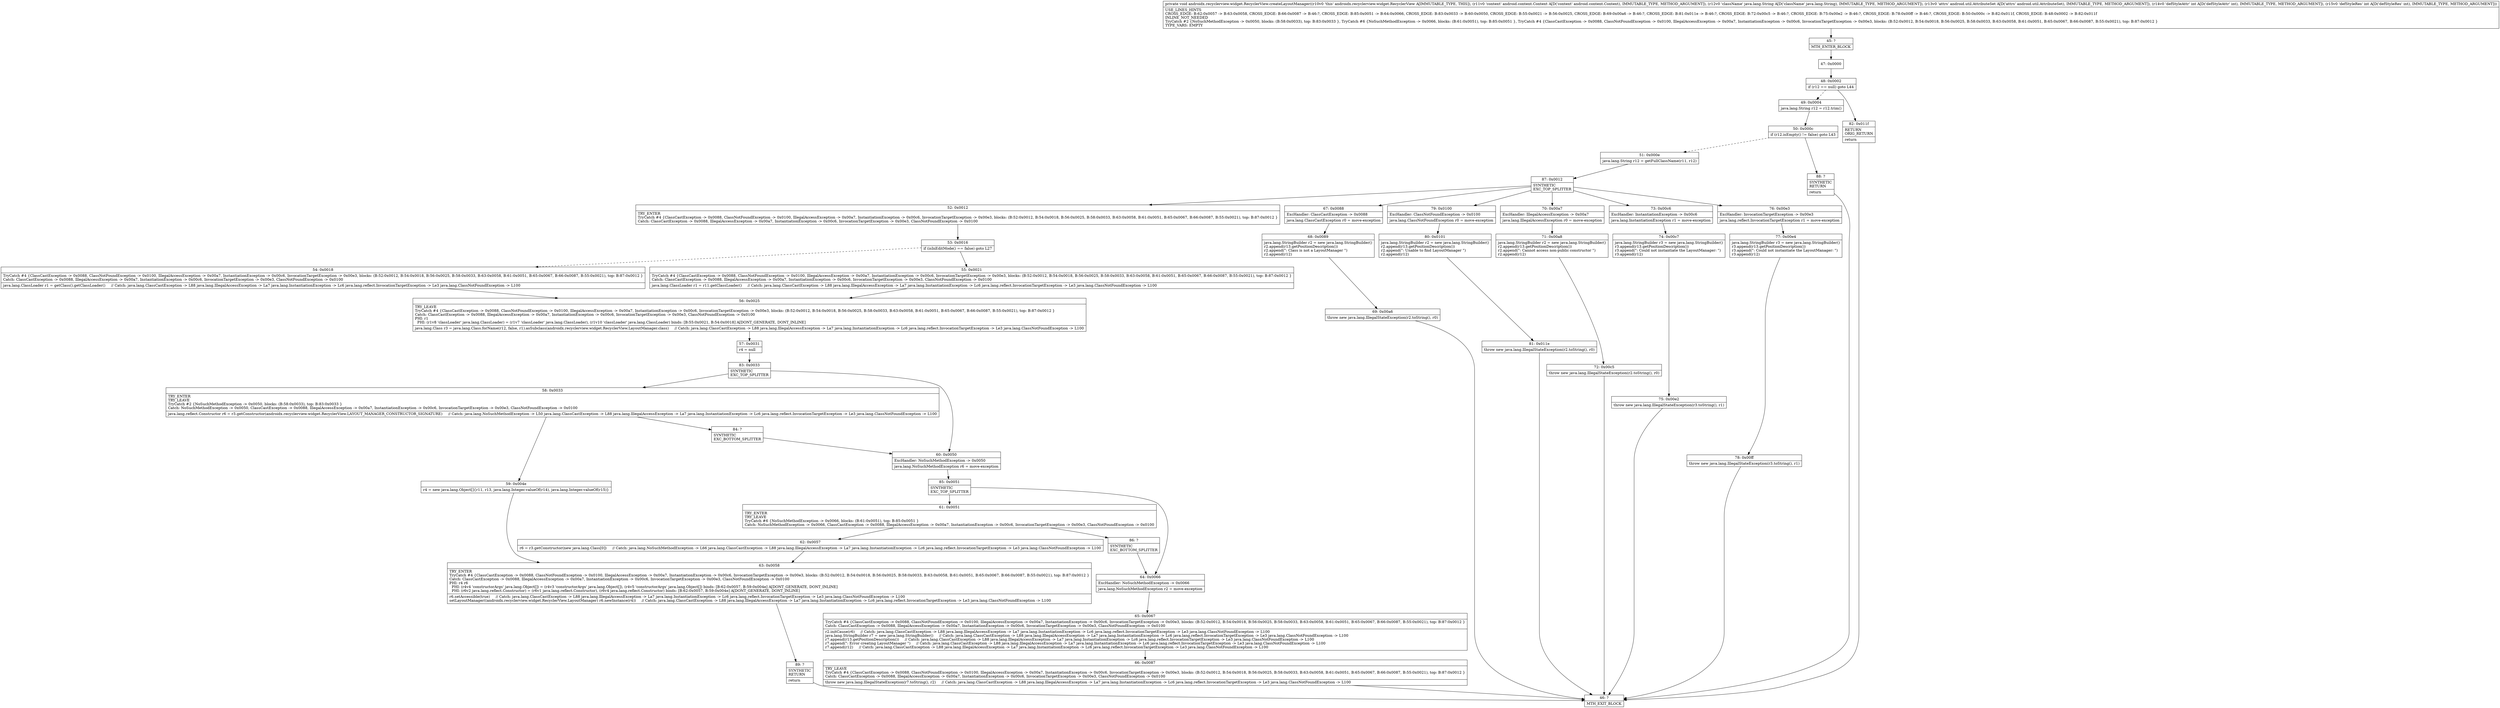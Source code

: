 digraph "CFG forandroidx.recyclerview.widget.RecyclerView.createLayoutManager(Landroid\/content\/Context;Ljava\/lang\/String;Landroid\/util\/AttributeSet;II)V" {
Node_45 [shape=record,label="{45\:\ ?|MTH_ENTER_BLOCK\l}"];
Node_47 [shape=record,label="{47\:\ 0x0000}"];
Node_48 [shape=record,label="{48\:\ 0x0002|if (r12 == null) goto L44\l}"];
Node_49 [shape=record,label="{49\:\ 0x0004|java.lang.String r12 = r12.trim()\l}"];
Node_50 [shape=record,label="{50\:\ 0x000c|if (r12.isEmpty() != false) goto L43\l}"];
Node_51 [shape=record,label="{51\:\ 0x000e|java.lang.String r12 = getFullClassName(r11, r12)\l}"];
Node_87 [shape=record,label="{87\:\ 0x0012|SYNTHETIC\lEXC_TOP_SPLITTER\l}"];
Node_52 [shape=record,label="{52\:\ 0x0012|TRY_ENTER\lTryCatch #4 \{ClassCastException \-\> 0x0088, ClassNotFoundException \-\> 0x0100, IllegalAccessException \-\> 0x00a7, InstantiationException \-\> 0x00c6, InvocationTargetException \-\> 0x00e3, blocks: (B:52:0x0012, B:54:0x0018, B:56:0x0025, B:58:0x0033, B:63:0x0058, B:61:0x0051, B:65:0x0067, B:66:0x0087, B:55:0x0021), top: B:87:0x0012 \}\lCatch: ClassCastException \-\> 0x0088, IllegalAccessException \-\> 0x00a7, InstantiationException \-\> 0x00c6, InvocationTargetException \-\> 0x00e3, ClassNotFoundException \-\> 0x0100\l}"];
Node_53 [shape=record,label="{53\:\ 0x0016|if (isInEditMode() == false) goto L27\l}"];
Node_54 [shape=record,label="{54\:\ 0x0018|TryCatch #4 \{ClassCastException \-\> 0x0088, ClassNotFoundException \-\> 0x0100, IllegalAccessException \-\> 0x00a7, InstantiationException \-\> 0x00c6, InvocationTargetException \-\> 0x00e3, blocks: (B:52:0x0012, B:54:0x0018, B:56:0x0025, B:58:0x0033, B:63:0x0058, B:61:0x0051, B:65:0x0067, B:66:0x0087, B:55:0x0021), top: B:87:0x0012 \}\lCatch: ClassCastException \-\> 0x0088, IllegalAccessException \-\> 0x00a7, InstantiationException \-\> 0x00c6, InvocationTargetException \-\> 0x00e3, ClassNotFoundException \-\> 0x0100\l|java.lang.ClassLoader r1 = getClass().getClassLoader()     \/\/ Catch: java.lang.ClassCastException \-\> L88 java.lang.IllegalAccessException \-\> La7 java.lang.InstantiationException \-\> Lc6 java.lang.reflect.InvocationTargetException \-\> Le3 java.lang.ClassNotFoundException \-\> L100\l}"];
Node_56 [shape=record,label="{56\:\ 0x0025|TRY_LEAVE\lTryCatch #4 \{ClassCastException \-\> 0x0088, ClassNotFoundException \-\> 0x0100, IllegalAccessException \-\> 0x00a7, InstantiationException \-\> 0x00c6, InvocationTargetException \-\> 0x00e3, blocks: (B:52:0x0012, B:54:0x0018, B:56:0x0025, B:58:0x0033, B:63:0x0058, B:61:0x0051, B:65:0x0067, B:66:0x0087, B:55:0x0021), top: B:87:0x0012 \}\lCatch: ClassCastException \-\> 0x0088, IllegalAccessException \-\> 0x00a7, InstantiationException \-\> 0x00c6, InvocationTargetException \-\> 0x00e3, ClassNotFoundException \-\> 0x0100\lPHI: r1 \l  PHI: (r1v8 'classLoader' java.lang.ClassLoader) = (r1v7 'classLoader' java.lang.ClassLoader), (r1v10 'classLoader' java.lang.ClassLoader) binds: [B:55:0x0021, B:54:0x0018] A[DONT_GENERATE, DONT_INLINE]\l|java.lang.Class r3 = java.lang.Class.forName(r12, false, r1).asSubclass(androidx.recyclerview.widget.RecyclerView.LayoutManager.class)     \/\/ Catch: java.lang.ClassCastException \-\> L88 java.lang.IllegalAccessException \-\> La7 java.lang.InstantiationException \-\> Lc6 java.lang.reflect.InvocationTargetException \-\> Le3 java.lang.ClassNotFoundException \-\> L100\l}"];
Node_57 [shape=record,label="{57\:\ 0x0031|r4 = null\l}"];
Node_83 [shape=record,label="{83\:\ 0x0033|SYNTHETIC\lEXC_TOP_SPLITTER\l}"];
Node_58 [shape=record,label="{58\:\ 0x0033|TRY_ENTER\lTRY_LEAVE\lTryCatch #2 \{NoSuchMethodException \-\> 0x0050, blocks: (B:58:0x0033), top: B:83:0x0033 \}\lCatch: NoSuchMethodException \-\> 0x0050, ClassCastException \-\> 0x0088, IllegalAccessException \-\> 0x00a7, InstantiationException \-\> 0x00c6, InvocationTargetException \-\> 0x00e3, ClassNotFoundException \-\> 0x0100\l|java.lang.reflect.Constructor r6 = r3.getConstructor(androidx.recyclerview.widget.RecyclerView.LAYOUT_MANAGER_CONSTRUCTOR_SIGNATURE)     \/\/ Catch: java.lang.NoSuchMethodException \-\> L50 java.lang.ClassCastException \-\> L88 java.lang.IllegalAccessException \-\> La7 java.lang.InstantiationException \-\> Lc6 java.lang.reflect.InvocationTargetException \-\> Le3 java.lang.ClassNotFoundException \-\> L100\l}"];
Node_59 [shape=record,label="{59\:\ 0x004e|r4 = new java.lang.Object[]\{r11, r13, java.lang.Integer.valueOf(r14), java.lang.Integer.valueOf(r15)\}\l}"];
Node_63 [shape=record,label="{63\:\ 0x0058|TRY_ENTER\lTryCatch #4 \{ClassCastException \-\> 0x0088, ClassNotFoundException \-\> 0x0100, IllegalAccessException \-\> 0x00a7, InstantiationException \-\> 0x00c6, InvocationTargetException \-\> 0x00e3, blocks: (B:52:0x0012, B:54:0x0018, B:56:0x0025, B:58:0x0033, B:63:0x0058, B:61:0x0051, B:65:0x0067, B:66:0x0087, B:55:0x0021), top: B:87:0x0012 \}\lCatch: ClassCastException \-\> 0x0088, IllegalAccessException \-\> 0x00a7, InstantiationException \-\> 0x00c6, InvocationTargetException \-\> 0x00e3, ClassNotFoundException \-\> 0x0100\lPHI: r4 r6 \l  PHI: (r4v4 'constructorArgs' java.lang.Object[]) = (r4v3 'constructorArgs' java.lang.Object[]), (r4v5 'constructorArgs' java.lang.Object[]) binds: [B:62:0x0057, B:59:0x004e] A[DONT_GENERATE, DONT_INLINE]\l  PHI: (r6v2 java.lang.reflect.Constructor) = (r6v1 java.lang.reflect.Constructor), (r6v4 java.lang.reflect.Constructor) binds: [B:62:0x0057, B:59:0x004e] A[DONT_GENERATE, DONT_INLINE]\l|r6.setAccessible(true)     \/\/ Catch: java.lang.ClassCastException \-\> L88 java.lang.IllegalAccessException \-\> La7 java.lang.InstantiationException \-\> Lc6 java.lang.reflect.InvocationTargetException \-\> Le3 java.lang.ClassNotFoundException \-\> L100\lsetLayoutManager((androidx.recyclerview.widget.RecyclerView.LayoutManager) r6.newInstance(r4))     \/\/ Catch: java.lang.ClassCastException \-\> L88 java.lang.IllegalAccessException \-\> La7 java.lang.InstantiationException \-\> Lc6 java.lang.reflect.InvocationTargetException \-\> Le3 java.lang.ClassNotFoundException \-\> L100\l}"];
Node_89 [shape=record,label="{89\:\ ?|SYNTHETIC\lRETURN\l|return\l}"];
Node_46 [shape=record,label="{46\:\ ?|MTH_EXIT_BLOCK\l}"];
Node_84 [shape=record,label="{84\:\ ?|SYNTHETIC\lEXC_BOTTOM_SPLITTER\l}"];
Node_60 [shape=record,label="{60\:\ 0x0050|ExcHandler: NoSuchMethodException \-\> 0x0050\l|java.lang.NoSuchMethodException r6 = move\-exception\l}"];
Node_85 [shape=record,label="{85\:\ 0x0051|SYNTHETIC\lEXC_TOP_SPLITTER\l}"];
Node_61 [shape=record,label="{61\:\ 0x0051|TRY_ENTER\lTRY_LEAVE\lTryCatch #6 \{NoSuchMethodException \-\> 0x0066, blocks: (B:61:0x0051), top: B:85:0x0051 \}\lCatch: NoSuchMethodException \-\> 0x0066, ClassCastException \-\> 0x0088, IllegalAccessException \-\> 0x00a7, InstantiationException \-\> 0x00c6, InvocationTargetException \-\> 0x00e3, ClassNotFoundException \-\> 0x0100\l}"];
Node_62 [shape=record,label="{62\:\ 0x0057|r6 = r3.getConstructor(new java.lang.Class[0])     \/\/ Catch: java.lang.NoSuchMethodException \-\> L66 java.lang.ClassCastException \-\> L88 java.lang.IllegalAccessException \-\> La7 java.lang.InstantiationException \-\> Lc6 java.lang.reflect.InvocationTargetException \-\> Le3 java.lang.ClassNotFoundException \-\> L100\l}"];
Node_86 [shape=record,label="{86\:\ ?|SYNTHETIC\lEXC_BOTTOM_SPLITTER\l}"];
Node_64 [shape=record,label="{64\:\ 0x0066|ExcHandler: NoSuchMethodException \-\> 0x0066\l|java.lang.NoSuchMethodException r2 = move\-exception\l}"];
Node_65 [shape=record,label="{65\:\ 0x0067|TryCatch #4 \{ClassCastException \-\> 0x0088, ClassNotFoundException \-\> 0x0100, IllegalAccessException \-\> 0x00a7, InstantiationException \-\> 0x00c6, InvocationTargetException \-\> 0x00e3, blocks: (B:52:0x0012, B:54:0x0018, B:56:0x0025, B:58:0x0033, B:63:0x0058, B:61:0x0051, B:65:0x0067, B:66:0x0087, B:55:0x0021), top: B:87:0x0012 \}\lCatch: ClassCastException \-\> 0x0088, IllegalAccessException \-\> 0x00a7, InstantiationException \-\> 0x00c6, InvocationTargetException \-\> 0x00e3, ClassNotFoundException \-\> 0x0100\l|r2.initCause(r6)     \/\/ Catch: java.lang.ClassCastException \-\> L88 java.lang.IllegalAccessException \-\> La7 java.lang.InstantiationException \-\> Lc6 java.lang.reflect.InvocationTargetException \-\> Le3 java.lang.ClassNotFoundException \-\> L100\ljava.lang.StringBuilder r7 = new java.lang.StringBuilder()     \/\/ Catch: java.lang.ClassCastException \-\> L88 java.lang.IllegalAccessException \-\> La7 java.lang.InstantiationException \-\> Lc6 java.lang.reflect.InvocationTargetException \-\> Le3 java.lang.ClassNotFoundException \-\> L100\lr7.append(r13.getPositionDescription())     \/\/ Catch: java.lang.ClassCastException \-\> L88 java.lang.IllegalAccessException \-\> La7 java.lang.InstantiationException \-\> Lc6 java.lang.reflect.InvocationTargetException \-\> Le3 java.lang.ClassNotFoundException \-\> L100\lr7.append(\": Error creating LayoutManager \")     \/\/ Catch: java.lang.ClassCastException \-\> L88 java.lang.IllegalAccessException \-\> La7 java.lang.InstantiationException \-\> Lc6 java.lang.reflect.InvocationTargetException \-\> Le3 java.lang.ClassNotFoundException \-\> L100\lr7.append(r12)     \/\/ Catch: java.lang.ClassCastException \-\> L88 java.lang.IllegalAccessException \-\> La7 java.lang.InstantiationException \-\> Lc6 java.lang.reflect.InvocationTargetException \-\> Le3 java.lang.ClassNotFoundException \-\> L100\l}"];
Node_66 [shape=record,label="{66\:\ 0x0087|TRY_LEAVE\lTryCatch #4 \{ClassCastException \-\> 0x0088, ClassNotFoundException \-\> 0x0100, IllegalAccessException \-\> 0x00a7, InstantiationException \-\> 0x00c6, InvocationTargetException \-\> 0x00e3, blocks: (B:52:0x0012, B:54:0x0018, B:56:0x0025, B:58:0x0033, B:63:0x0058, B:61:0x0051, B:65:0x0067, B:66:0x0087, B:55:0x0021), top: B:87:0x0012 \}\lCatch: ClassCastException \-\> 0x0088, IllegalAccessException \-\> 0x00a7, InstantiationException \-\> 0x00c6, InvocationTargetException \-\> 0x00e3, ClassNotFoundException \-\> 0x0100\l|throw new java.lang.IllegalStateException(r7.toString(), r2)     \/\/ Catch: java.lang.ClassCastException \-\> L88 java.lang.IllegalAccessException \-\> La7 java.lang.InstantiationException \-\> Lc6 java.lang.reflect.InvocationTargetException \-\> Le3 java.lang.ClassNotFoundException \-\> L100\l}"];
Node_55 [shape=record,label="{55\:\ 0x0021|TryCatch #4 \{ClassCastException \-\> 0x0088, ClassNotFoundException \-\> 0x0100, IllegalAccessException \-\> 0x00a7, InstantiationException \-\> 0x00c6, InvocationTargetException \-\> 0x00e3, blocks: (B:52:0x0012, B:54:0x0018, B:56:0x0025, B:58:0x0033, B:63:0x0058, B:61:0x0051, B:65:0x0067, B:66:0x0087, B:55:0x0021), top: B:87:0x0012 \}\lCatch: ClassCastException \-\> 0x0088, IllegalAccessException \-\> 0x00a7, InstantiationException \-\> 0x00c6, InvocationTargetException \-\> 0x00e3, ClassNotFoundException \-\> 0x0100\l|java.lang.ClassLoader r1 = r11.getClassLoader()     \/\/ Catch: java.lang.ClassCastException \-\> L88 java.lang.IllegalAccessException \-\> La7 java.lang.InstantiationException \-\> Lc6 java.lang.reflect.InvocationTargetException \-\> Le3 java.lang.ClassNotFoundException \-\> L100\l}"];
Node_67 [shape=record,label="{67\:\ 0x0088|ExcHandler: ClassCastException \-\> 0x0088\l|java.lang.ClassCastException r0 = move\-exception\l}"];
Node_68 [shape=record,label="{68\:\ 0x0089|java.lang.StringBuilder r2 = new java.lang.StringBuilder()\lr2.append(r13.getPositionDescription())\lr2.append(\": Class is not a LayoutManager \")\lr2.append(r12)\l}"];
Node_69 [shape=record,label="{69\:\ 0x00a6|throw new java.lang.IllegalStateException(r2.toString(), r0)\l}"];
Node_79 [shape=record,label="{79\:\ 0x0100|ExcHandler: ClassNotFoundException \-\> 0x0100\l|java.lang.ClassNotFoundException r0 = move\-exception\l}"];
Node_80 [shape=record,label="{80\:\ 0x0101|java.lang.StringBuilder r2 = new java.lang.StringBuilder()\lr2.append(r13.getPositionDescription())\lr2.append(\": Unable to find LayoutManager \")\lr2.append(r12)\l}"];
Node_81 [shape=record,label="{81\:\ 0x011e|throw new java.lang.IllegalStateException(r2.toString(), r0)\l}"];
Node_70 [shape=record,label="{70\:\ 0x00a7|ExcHandler: IllegalAccessException \-\> 0x00a7\l|java.lang.IllegalAccessException r0 = move\-exception\l}"];
Node_71 [shape=record,label="{71\:\ 0x00a8|java.lang.StringBuilder r2 = new java.lang.StringBuilder()\lr2.append(r13.getPositionDescription())\lr2.append(\": Cannot access non\-public constructor \")\lr2.append(r12)\l}"];
Node_72 [shape=record,label="{72\:\ 0x00c5|throw new java.lang.IllegalStateException(r2.toString(), r0)\l}"];
Node_73 [shape=record,label="{73\:\ 0x00c6|ExcHandler: InstantiationException \-\> 0x00c6\l|java.lang.InstantiationException r1 = move\-exception\l}"];
Node_74 [shape=record,label="{74\:\ 0x00c7|java.lang.StringBuilder r3 = new java.lang.StringBuilder()\lr3.append(r13.getPositionDescription())\lr3.append(\": Could not instantiate the LayoutManager: \")\lr3.append(r12)\l}"];
Node_75 [shape=record,label="{75\:\ 0x00e2|throw new java.lang.IllegalStateException(r3.toString(), r1)\l}"];
Node_76 [shape=record,label="{76\:\ 0x00e3|ExcHandler: InvocationTargetException \-\> 0x00e3\l|java.lang.reflect.InvocationTargetException r1 = move\-exception\l}"];
Node_77 [shape=record,label="{77\:\ 0x00e4|java.lang.StringBuilder r3 = new java.lang.StringBuilder()\lr3.append(r13.getPositionDescription())\lr3.append(\": Could not instantiate the LayoutManager: \")\lr3.append(r12)\l}"];
Node_78 [shape=record,label="{78\:\ 0x00ff|throw new java.lang.IllegalStateException(r3.toString(), r1)\l}"];
Node_88 [shape=record,label="{88\:\ ?|SYNTHETIC\lRETURN\l|return\l}"];
Node_82 [shape=record,label="{82\:\ 0x011f|RETURN\lORIG_RETURN\l|return\l}"];
MethodNode[shape=record,label="{private void androidx.recyclerview.widget.RecyclerView.createLayoutManager((r10v0 'this' androidx.recyclerview.widget.RecyclerView A[IMMUTABLE_TYPE, THIS]), (r11v0 'context' android.content.Context A[D('context' android.content.Context), IMMUTABLE_TYPE, METHOD_ARGUMENT]), (r12v0 'className' java.lang.String A[D('className' java.lang.String), IMMUTABLE_TYPE, METHOD_ARGUMENT]), (r13v0 'attrs' android.util.AttributeSet A[D('attrs' android.util.AttributeSet), IMMUTABLE_TYPE, METHOD_ARGUMENT]), (r14v0 'defStyleAttr' int A[D('defStyleAttr' int), IMMUTABLE_TYPE, METHOD_ARGUMENT]), (r15v0 'defStyleRes' int A[D('defStyleRes' int), IMMUTABLE_TYPE, METHOD_ARGUMENT]))  | USE_LINES_HINTS\lCROSS_EDGE: B:62:0x0057 \-\> B:63:0x0058, CROSS_EDGE: B:66:0x0087 \-\> B:46:?, CROSS_EDGE: B:85:0x0051 \-\> B:64:0x0066, CROSS_EDGE: B:83:0x0033 \-\> B:60:0x0050, CROSS_EDGE: B:55:0x0021 \-\> B:56:0x0025, CROSS_EDGE: B:69:0x00a6 \-\> B:46:?, CROSS_EDGE: B:81:0x011e \-\> B:46:?, CROSS_EDGE: B:72:0x00c5 \-\> B:46:?, CROSS_EDGE: B:75:0x00e2 \-\> B:46:?, CROSS_EDGE: B:78:0x00ff \-\> B:46:?, CROSS_EDGE: B:50:0x000c \-\> B:82:0x011f, CROSS_EDGE: B:48:0x0002 \-\> B:82:0x011f\lINLINE_NOT_NEEDED\lTryCatch #2 \{NoSuchMethodException \-\> 0x0050, blocks: (B:58:0x0033), top: B:83:0x0033 \}, TryCatch #6 \{NoSuchMethodException \-\> 0x0066, blocks: (B:61:0x0051), top: B:85:0x0051 \}, TryCatch #4 \{ClassCastException \-\> 0x0088, ClassNotFoundException \-\> 0x0100, IllegalAccessException \-\> 0x00a7, InstantiationException \-\> 0x00c6, InvocationTargetException \-\> 0x00e3, blocks: (B:52:0x0012, B:54:0x0018, B:56:0x0025, B:58:0x0033, B:63:0x0058, B:61:0x0051, B:65:0x0067, B:66:0x0087, B:55:0x0021), top: B:87:0x0012 \}\lTYPE_VARS: EMPTY\l}"];
MethodNode -> Node_45;Node_45 -> Node_47;
Node_47 -> Node_48;
Node_48 -> Node_49[style=dashed];
Node_48 -> Node_82;
Node_49 -> Node_50;
Node_50 -> Node_51[style=dashed];
Node_50 -> Node_88;
Node_51 -> Node_87;
Node_87 -> Node_52;
Node_87 -> Node_67;
Node_87 -> Node_79;
Node_87 -> Node_70;
Node_87 -> Node_73;
Node_87 -> Node_76;
Node_52 -> Node_53;
Node_53 -> Node_54[style=dashed];
Node_53 -> Node_55;
Node_54 -> Node_56;
Node_56 -> Node_57;
Node_57 -> Node_83;
Node_83 -> Node_58;
Node_83 -> Node_60;
Node_58 -> Node_59;
Node_58 -> Node_84;
Node_59 -> Node_63;
Node_63 -> Node_89;
Node_89 -> Node_46;
Node_84 -> Node_60;
Node_60 -> Node_85;
Node_85 -> Node_61;
Node_85 -> Node_64;
Node_61 -> Node_62;
Node_61 -> Node_86;
Node_62 -> Node_63;
Node_86 -> Node_64;
Node_64 -> Node_65;
Node_65 -> Node_66;
Node_66 -> Node_46;
Node_55 -> Node_56;
Node_67 -> Node_68;
Node_68 -> Node_69;
Node_69 -> Node_46;
Node_79 -> Node_80;
Node_80 -> Node_81;
Node_81 -> Node_46;
Node_70 -> Node_71;
Node_71 -> Node_72;
Node_72 -> Node_46;
Node_73 -> Node_74;
Node_74 -> Node_75;
Node_75 -> Node_46;
Node_76 -> Node_77;
Node_77 -> Node_78;
Node_78 -> Node_46;
Node_88 -> Node_46;
Node_82 -> Node_46;
}

